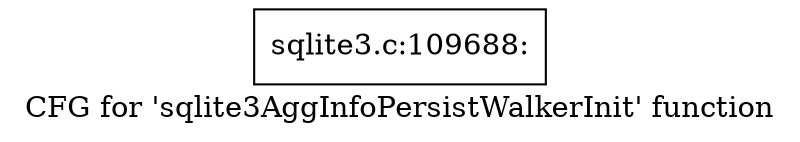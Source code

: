 digraph "CFG for 'sqlite3AggInfoPersistWalkerInit' function" {
	label="CFG for 'sqlite3AggInfoPersistWalkerInit' function";

	Node0x55c0f678ce80 [shape=record,label="{sqlite3.c:109688:}"];
}

